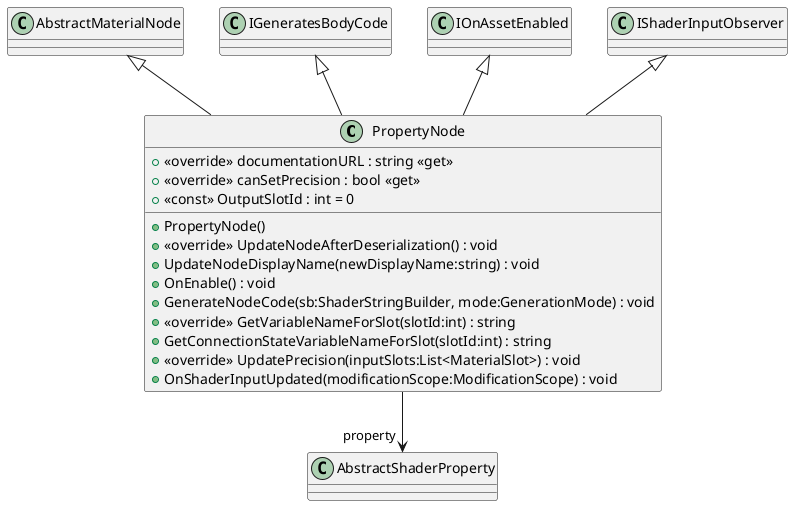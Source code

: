 @startuml
class PropertyNode {
    + PropertyNode()
    + <<override>> documentationURL : string <<get>>
    + <<override>> UpdateNodeAfterDeserialization() : void
    + <<override>> canSetPrecision : bool <<get>>
    + UpdateNodeDisplayName(newDisplayName:string) : void
    + OnEnable() : void
    + <<const>> OutputSlotId : int = 0
    + GenerateNodeCode(sb:ShaderStringBuilder, mode:GenerationMode) : void
    + <<override>> GetVariableNameForSlot(slotId:int) : string
    + GetConnectionStateVariableNameForSlot(slotId:int) : string
    + <<override>> UpdatePrecision(inputSlots:List<MaterialSlot>) : void
    + OnShaderInputUpdated(modificationScope:ModificationScope) : void
}
AbstractMaterialNode <|-- PropertyNode
IGeneratesBodyCode <|-- PropertyNode
IOnAssetEnabled <|-- PropertyNode
IShaderInputObserver <|-- PropertyNode
PropertyNode --> "property" AbstractShaderProperty
@enduml
